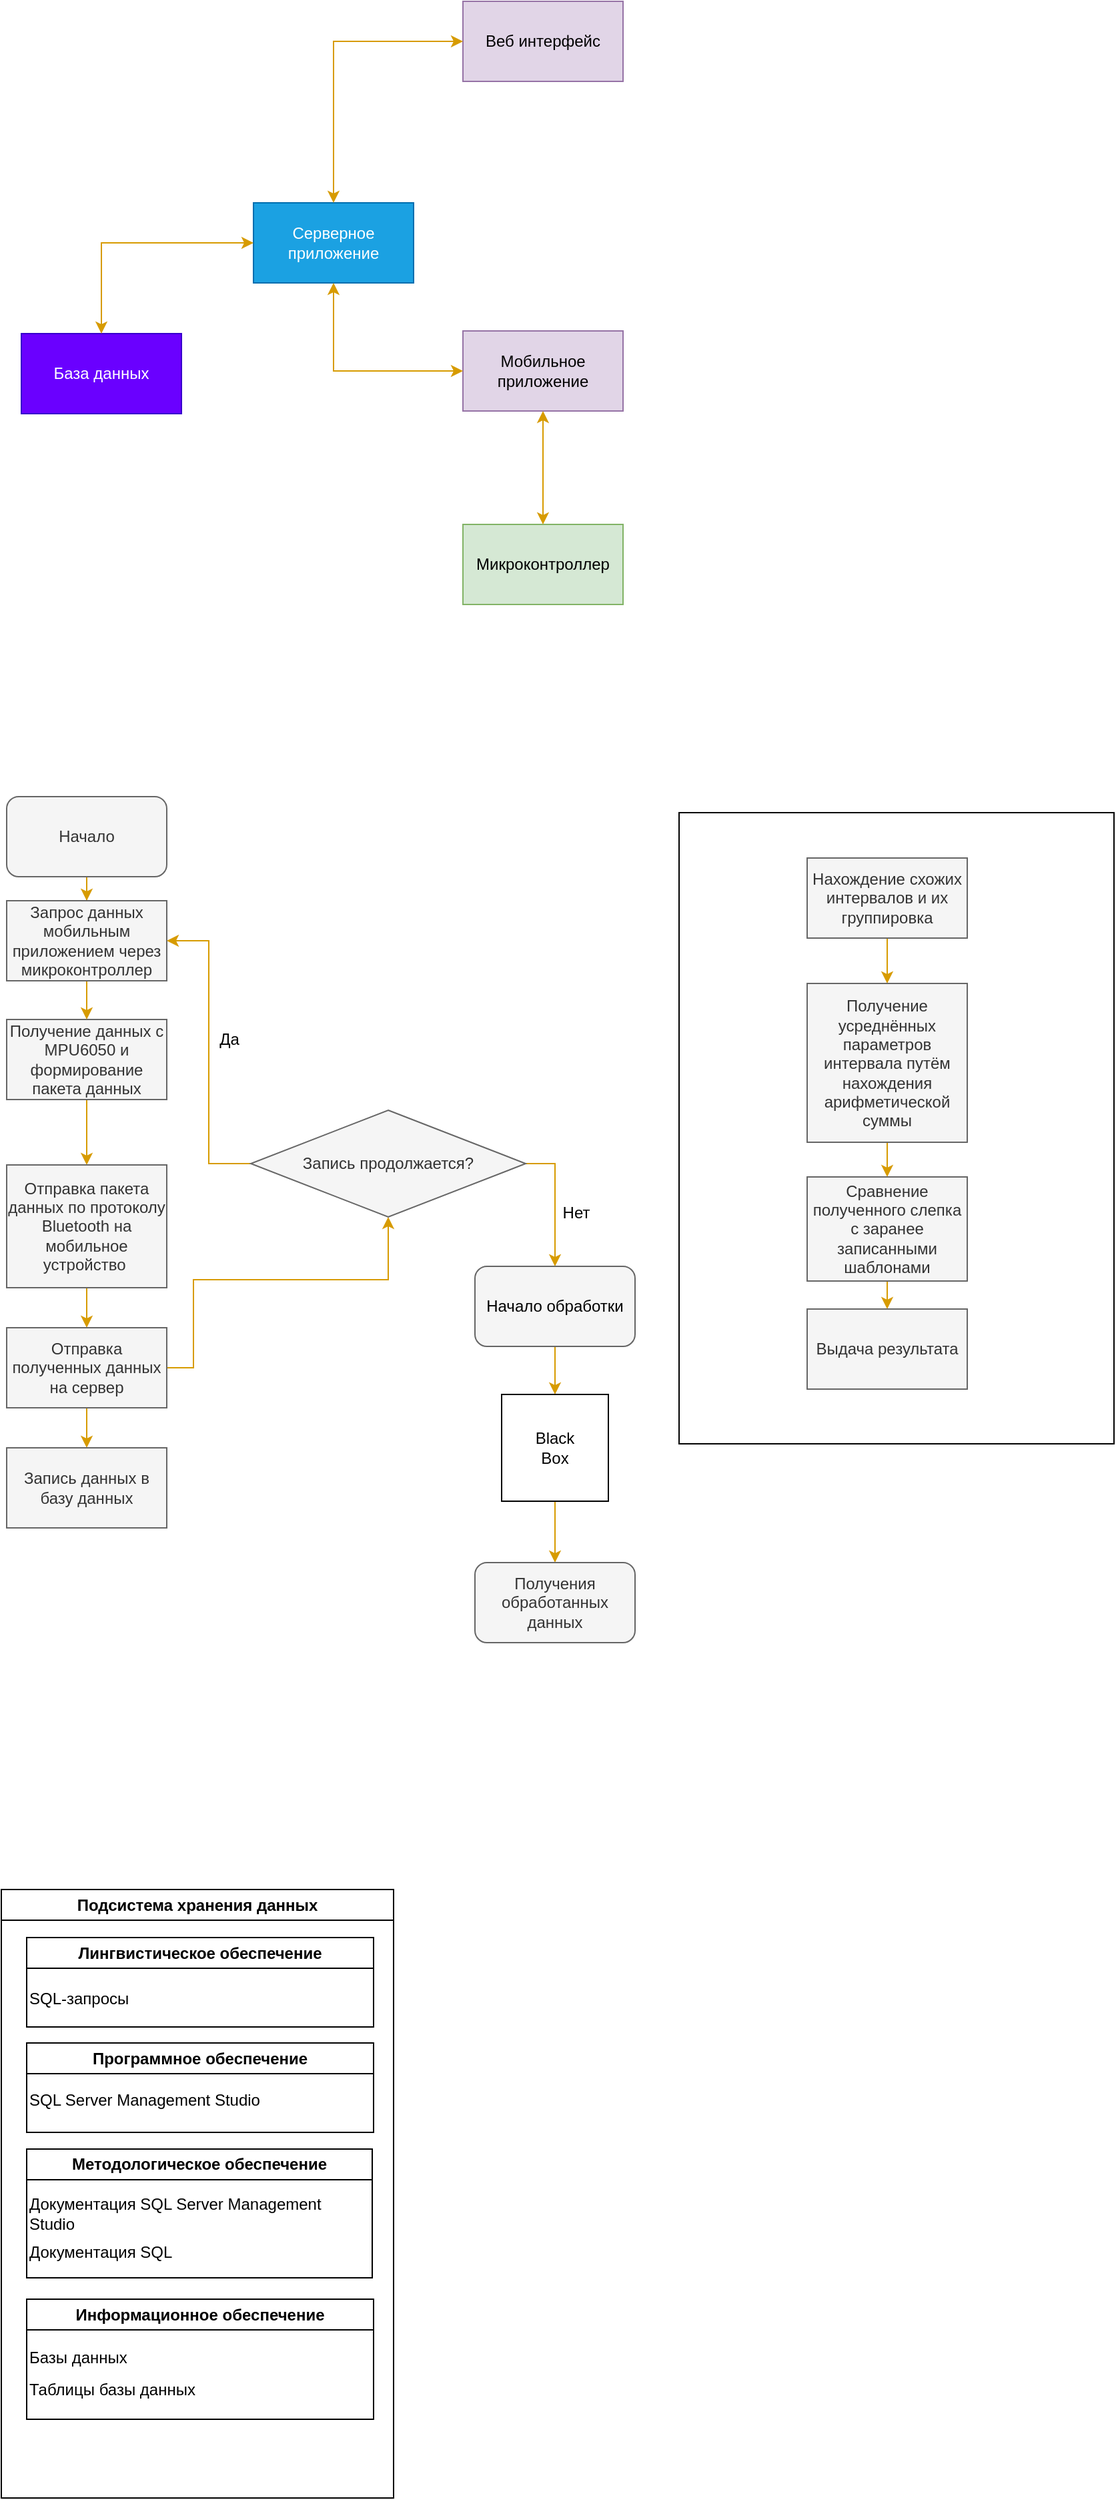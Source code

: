 <mxfile version="22.1.2" type="github">
  <diagram name="Страница 1" id="ufSTGprs4LsOGQLuZF8g">
    <mxGraphModel dx="1366" dy="754" grid="0" gridSize="10" guides="1" tooltips="1" connect="1" arrows="1" fold="1" page="1" pageScale="1" pageWidth="827" pageHeight="1169" background="#ffffff" math="0" shadow="0">
      <root>
        <mxCell id="0" />
        <mxCell id="1" parent="0" />
        <mxCell id="TqyM-eb_YKYfIrLDZzXM-1" value="База данных" style="rounded=0;whiteSpace=wrap;html=1;fillColor=#6a00ff;fontColor=#ffffff;strokeColor=#3700CC;" parent="1" vertex="1">
          <mxGeometry x="142" y="352" width="120" height="60" as="geometry" />
        </mxCell>
        <mxCell id="TqyM-eb_YKYfIrLDZzXM-2" value="Серверное приложение" style="rounded=0;whiteSpace=wrap;html=1;fillColor=#1ba1e2;fontColor=#ffffff;strokeColor=#006EAF;" parent="1" vertex="1">
          <mxGeometry x="316" y="254" width="120" height="60" as="geometry" />
        </mxCell>
        <mxCell id="TqyM-eb_YKYfIrLDZzXM-4" value="" style="endArrow=classic;startArrow=classic;html=1;rounded=0;entryX=0;entryY=0.5;entryDx=0;entryDy=0;exitX=0.5;exitY=0;exitDx=0;exitDy=0;fillColor=#ffe6cc;strokeColor=#d79b00;" parent="1" source="TqyM-eb_YKYfIrLDZzXM-1" target="TqyM-eb_YKYfIrLDZzXM-2" edge="1">
          <mxGeometry width="50" height="50" relative="1" as="geometry">
            <mxPoint x="148" y="304" as="sourcePoint" />
            <mxPoint x="198" y="254" as="targetPoint" />
            <Array as="points">
              <mxPoint x="202" y="284" />
            </Array>
          </mxGeometry>
        </mxCell>
        <mxCell id="TqyM-eb_YKYfIrLDZzXM-5" value="&lt;font color=&quot;#000000&quot;&gt;Веб интерфейс&lt;/font&gt;" style="rounded=0;whiteSpace=wrap;html=1;fillColor=#e1d5e7;strokeColor=#9673a6;" parent="1" vertex="1">
          <mxGeometry x="473" y="103" width="120" height="60" as="geometry" />
        </mxCell>
        <mxCell id="TqyM-eb_YKYfIrLDZzXM-6" value="&lt;font color=&quot;#000000&quot;&gt;Мобильное приложение&lt;/font&gt;" style="rounded=0;whiteSpace=wrap;html=1;fillColor=#e1d5e7;strokeColor=#9673a6;" parent="1" vertex="1">
          <mxGeometry x="473" y="350" width="120" height="60" as="geometry" />
        </mxCell>
        <mxCell id="TqyM-eb_YKYfIrLDZzXM-7" value="" style="endArrow=classic;startArrow=classic;html=1;rounded=0;entryX=0;entryY=0.5;entryDx=0;entryDy=0;exitX=0.5;exitY=0;exitDx=0;exitDy=0;fillColor=#ffe6cc;strokeColor=#d79b00;" parent="1" source="TqyM-eb_YKYfIrLDZzXM-2" target="TqyM-eb_YKYfIrLDZzXM-5" edge="1">
          <mxGeometry width="50" height="50" relative="1" as="geometry">
            <mxPoint x="291" y="154" as="sourcePoint" />
            <mxPoint x="405" y="86" as="targetPoint" />
            <Array as="points">
              <mxPoint x="376" y="133" />
            </Array>
          </mxGeometry>
        </mxCell>
        <mxCell id="TqyM-eb_YKYfIrLDZzXM-8" value="" style="endArrow=classic;startArrow=classic;html=1;rounded=0;entryX=0;entryY=0.5;entryDx=0;entryDy=0;exitX=0.5;exitY=1;exitDx=0;exitDy=0;fillColor=#ffe6cc;strokeColor=#d79b00;" parent="1" source="TqyM-eb_YKYfIrLDZzXM-2" target="TqyM-eb_YKYfIrLDZzXM-6" edge="1">
          <mxGeometry width="50" height="50" relative="1" as="geometry">
            <mxPoint x="338" y="480" as="sourcePoint" />
            <mxPoint x="452" y="412" as="targetPoint" />
            <Array as="points">
              <mxPoint x="376" y="380" />
            </Array>
          </mxGeometry>
        </mxCell>
        <mxCell id="TqyM-eb_YKYfIrLDZzXM-9" value="&lt;font color=&quot;#000000&quot;&gt;Микроконтроллер&lt;/font&gt;" style="rounded=0;whiteSpace=wrap;html=1;fillColor=#d5e8d4;strokeColor=#82b366;" parent="1" vertex="1">
          <mxGeometry x="473" y="495" width="120" height="60" as="geometry" />
        </mxCell>
        <mxCell id="TqyM-eb_YKYfIrLDZzXM-10" value="" style="endArrow=classic;startArrow=classic;html=1;rounded=0;entryX=0.5;entryY=0;entryDx=0;entryDy=0;exitX=0.5;exitY=1;exitDx=0;exitDy=0;fillColor=#ffe6cc;strokeColor=#d79b00;" parent="1" source="TqyM-eb_YKYfIrLDZzXM-6" target="TqyM-eb_YKYfIrLDZzXM-9" edge="1">
          <mxGeometry width="50" height="50" relative="1" as="geometry">
            <mxPoint x="352" y="412" as="sourcePoint" />
            <mxPoint x="449" y="478" as="targetPoint" />
            <Array as="points" />
          </mxGeometry>
        </mxCell>
        <mxCell id="neSAhUED0i6eufJRZgeh-4" style="edgeStyle=orthogonalEdgeStyle;rounded=0;orthogonalLoop=1;jettySize=auto;html=1;entryX=0.5;entryY=0;entryDx=0;entryDy=0;fillColor=#ffe6cc;strokeColor=#d79b00;" parent="1" source="neSAhUED0i6eufJRZgeh-1" target="neSAhUED0i6eufJRZgeh-10" edge="1">
          <mxGeometry relative="1" as="geometry" />
        </mxCell>
        <mxCell id="neSAhUED0i6eufJRZgeh-1" value="Начало" style="rounded=1;whiteSpace=wrap;html=1;fillColor=#f5f5f5;fontColor=#333333;strokeColor=#666666;" parent="1" vertex="1">
          <mxGeometry x="131" y="699" width="120" height="60" as="geometry" />
        </mxCell>
        <mxCell id="neSAhUED0i6eufJRZgeh-5" style="edgeStyle=orthogonalEdgeStyle;rounded=0;orthogonalLoop=1;jettySize=auto;html=1;fillColor=#ffe6cc;strokeColor=#d79b00;" parent="1" source="neSAhUED0i6eufJRZgeh-2" target="neSAhUED0i6eufJRZgeh-3" edge="1">
          <mxGeometry relative="1" as="geometry" />
        </mxCell>
        <mxCell id="neSAhUED0i6eufJRZgeh-2" value="Получение данных с MPU6050 и формирование пакета данных" style="rounded=0;whiteSpace=wrap;html=1;fillColor=#f5f5f5;fontColor=#333333;strokeColor=#666666;" parent="1" vertex="1">
          <mxGeometry x="131" y="866" width="120" height="60" as="geometry" />
        </mxCell>
        <mxCell id="neSAhUED0i6eufJRZgeh-7" style="edgeStyle=orthogonalEdgeStyle;rounded=0;orthogonalLoop=1;jettySize=auto;html=1;entryX=0.5;entryY=0;entryDx=0;entryDy=0;fillColor=#ffe6cc;strokeColor=#d79b00;" parent="1" source="neSAhUED0i6eufJRZgeh-3" target="neSAhUED0i6eufJRZgeh-6" edge="1">
          <mxGeometry relative="1" as="geometry" />
        </mxCell>
        <mxCell id="neSAhUED0i6eufJRZgeh-3" value="Отправка пакета данных по протоколу Bluetooth на мобильное устройство&amp;nbsp;" style="rounded=0;whiteSpace=wrap;html=1;fillColor=#f5f5f5;fontColor=#333333;strokeColor=#666666;" parent="1" vertex="1">
          <mxGeometry x="131" y="975" width="120" height="92" as="geometry" />
        </mxCell>
        <mxCell id="neSAhUED0i6eufJRZgeh-9" style="edgeStyle=orthogonalEdgeStyle;rounded=0;orthogonalLoop=1;jettySize=auto;html=1;entryX=0.5;entryY=0;entryDx=0;entryDy=0;fillColor=#ffe6cc;strokeColor=#d79b00;" parent="1" source="neSAhUED0i6eufJRZgeh-6" target="neSAhUED0i6eufJRZgeh-8" edge="1">
          <mxGeometry relative="1" as="geometry" />
        </mxCell>
        <mxCell id="neSAhUED0i6eufJRZgeh-12" style="edgeStyle=orthogonalEdgeStyle;rounded=0;orthogonalLoop=1;jettySize=auto;html=1;entryX=0.5;entryY=1;entryDx=0;entryDy=0;fillColor=#ffe6cc;strokeColor=#d79b00;" parent="1" source="neSAhUED0i6eufJRZgeh-6" target="neSAhUED0i6eufJRZgeh-13" edge="1">
          <mxGeometry relative="1" as="geometry">
            <Array as="points">
              <mxPoint x="271" y="1127" />
              <mxPoint x="271" y="1061" />
              <mxPoint x="417" y="1061" />
            </Array>
          </mxGeometry>
        </mxCell>
        <mxCell id="neSAhUED0i6eufJRZgeh-6" value="Отправка полученных данных на сервер" style="rounded=0;whiteSpace=wrap;html=1;fillColor=#f5f5f5;fontColor=#333333;strokeColor=#666666;" parent="1" vertex="1">
          <mxGeometry x="131" y="1097" width="120" height="60" as="geometry" />
        </mxCell>
        <mxCell id="neSAhUED0i6eufJRZgeh-8" value="Запись данных в базу данных" style="rounded=0;whiteSpace=wrap;html=1;fillColor=#f5f5f5;fontColor=#333333;strokeColor=#666666;" parent="1" vertex="1">
          <mxGeometry x="131" y="1187" width="120" height="60" as="geometry" />
        </mxCell>
        <mxCell id="neSAhUED0i6eufJRZgeh-11" style="edgeStyle=orthogonalEdgeStyle;rounded=0;orthogonalLoop=1;jettySize=auto;html=1;entryX=0.5;entryY=0;entryDx=0;entryDy=0;fillColor=#ffe6cc;strokeColor=#d79b00;" parent="1" source="neSAhUED0i6eufJRZgeh-10" target="neSAhUED0i6eufJRZgeh-2" edge="1">
          <mxGeometry relative="1" as="geometry" />
        </mxCell>
        <mxCell id="neSAhUED0i6eufJRZgeh-10" value="Запрос данных мобильным приложением через микроконтроллер" style="rounded=0;whiteSpace=wrap;html=1;fillColor=#f5f5f5;fontColor=#333333;strokeColor=#666666;" parent="1" vertex="1">
          <mxGeometry x="131" y="777" width="120" height="60" as="geometry" />
        </mxCell>
        <mxCell id="neSAhUED0i6eufJRZgeh-14" style="edgeStyle=orthogonalEdgeStyle;rounded=0;orthogonalLoop=1;jettySize=auto;html=1;entryX=1;entryY=0.5;entryDx=0;entryDy=0;fillColor=#ffe6cc;strokeColor=#d79b00;" parent="1" source="neSAhUED0i6eufJRZgeh-13" target="neSAhUED0i6eufJRZgeh-10" edge="1">
          <mxGeometry relative="1" as="geometry" />
        </mxCell>
        <mxCell id="neSAhUED0i6eufJRZgeh-18" style="edgeStyle=orthogonalEdgeStyle;rounded=0;orthogonalLoop=1;jettySize=auto;html=1;fillColor=#ffe6cc;strokeColor=#d79b00;entryX=0.5;entryY=0;entryDx=0;entryDy=0;" parent="1" source="neSAhUED0i6eufJRZgeh-13" target="neSAhUED0i6eufJRZgeh-17" edge="1">
          <mxGeometry relative="1" as="geometry">
            <mxPoint x="516" y="1026" as="targetPoint" />
            <Array as="points">
              <mxPoint x="542" y="974" />
            </Array>
          </mxGeometry>
        </mxCell>
        <mxCell id="neSAhUED0i6eufJRZgeh-13" value="Запись продолжается?" style="rhombus;whiteSpace=wrap;html=1;fillColor=#f5f5f5;fontColor=#333333;strokeColor=#666666;" parent="1" vertex="1">
          <mxGeometry x="314" y="934" width="206" height="80" as="geometry" />
        </mxCell>
        <mxCell id="neSAhUED0i6eufJRZgeh-15" value="&lt;font color=&quot;#000000&quot;&gt;Нет&lt;/font&gt;" style="text;html=1;strokeColor=none;fillColor=none;align=center;verticalAlign=middle;whiteSpace=wrap;rounded=0;" parent="1" vertex="1">
          <mxGeometry x="528" y="996" width="60" height="30" as="geometry" />
        </mxCell>
        <mxCell id="neSAhUED0i6eufJRZgeh-16" value="&lt;font color=&quot;#000000&quot;&gt;Да&lt;/font&gt;" style="text;html=1;strokeColor=none;fillColor=none;align=center;verticalAlign=middle;whiteSpace=wrap;rounded=0;" parent="1" vertex="1">
          <mxGeometry x="268" y="866" width="60" height="30" as="geometry" />
        </mxCell>
        <mxCell id="neSAhUED0i6eufJRZgeh-19" style="edgeStyle=orthogonalEdgeStyle;rounded=0;orthogonalLoop=1;jettySize=auto;html=1;fillColor=#ffe6cc;strokeColor=#d79b00;" parent="1" source="neSAhUED0i6eufJRZgeh-17" target="neSAhUED0i6eufJRZgeh-20" edge="1">
          <mxGeometry relative="1" as="geometry">
            <mxPoint x="542" y="1187.5" as="targetPoint" />
          </mxGeometry>
        </mxCell>
        <mxCell id="neSAhUED0i6eufJRZgeh-17" value="&lt;font color=&quot;#000000&quot;&gt;Начало обработки&lt;/font&gt;" style="rounded=1;whiteSpace=wrap;html=1;fillColor=#f5f5f5;fontColor=#333333;strokeColor=#666666;" parent="1" vertex="1">
          <mxGeometry x="482" y="1051" width="120" height="60" as="geometry" />
        </mxCell>
        <mxCell id="neSAhUED0i6eufJRZgeh-21" style="edgeStyle=orthogonalEdgeStyle;rounded=0;orthogonalLoop=1;jettySize=auto;html=1;fillColor=#ffe6cc;strokeColor=#d79b00;entryX=0.5;entryY=0;entryDx=0;entryDy=0;" parent="1" source="neSAhUED0i6eufJRZgeh-20" target="neSAhUED0i6eufJRZgeh-22" edge="1">
          <mxGeometry relative="1" as="geometry">
            <mxPoint x="542.0" y="1265.455" as="targetPoint" />
          </mxGeometry>
        </mxCell>
        <mxCell id="neSAhUED0i6eufJRZgeh-20" value="Black&lt;br&gt;Box" style="whiteSpace=wrap;html=1;aspect=fixed;" parent="1" vertex="1">
          <mxGeometry x="502" y="1147" width="80" height="80" as="geometry" />
        </mxCell>
        <mxCell id="neSAhUED0i6eufJRZgeh-22" value="Получения обработанных данных" style="rounded=1;whiteSpace=wrap;html=1;fillColor=#f5f5f5;fontColor=#333333;strokeColor=#666666;" parent="1" vertex="1">
          <mxGeometry x="482" y="1273" width="120" height="60" as="geometry" />
        </mxCell>
        <mxCell id="neSAhUED0i6eufJRZgeh-25" value="" style="rounded=0;whiteSpace=wrap;html=1;" parent="1" vertex="1">
          <mxGeometry x="635" y="711" width="326" height="473" as="geometry" />
        </mxCell>
        <mxCell id="neSAhUED0i6eufJRZgeh-28" style="edgeStyle=orthogonalEdgeStyle;rounded=0;orthogonalLoop=1;jettySize=auto;html=1;entryX=0.5;entryY=0;entryDx=0;entryDy=0;fillColor=#ffe6cc;strokeColor=#d79b00;" parent="1" source="neSAhUED0i6eufJRZgeh-26" target="neSAhUED0i6eufJRZgeh-27" edge="1">
          <mxGeometry relative="1" as="geometry" />
        </mxCell>
        <mxCell id="neSAhUED0i6eufJRZgeh-26" value="Нахождение схожих интервалов и их группировка" style="rounded=0;whiteSpace=wrap;html=1;fillColor=#f5f5f5;fontColor=#333333;strokeColor=#666666;" parent="1" vertex="1">
          <mxGeometry x="731" y="745" width="120" height="60" as="geometry" />
        </mxCell>
        <mxCell id="neSAhUED0i6eufJRZgeh-30" style="edgeStyle=orthogonalEdgeStyle;rounded=0;orthogonalLoop=1;jettySize=auto;html=1;entryX=0.5;entryY=0;entryDx=0;entryDy=0;fillColor=#ffe6cc;strokeColor=#d79b00;" parent="1" source="neSAhUED0i6eufJRZgeh-27" target="neSAhUED0i6eufJRZgeh-29" edge="1">
          <mxGeometry relative="1" as="geometry" />
        </mxCell>
        <mxCell id="neSAhUED0i6eufJRZgeh-27" value="Получение усреднённых параметров интервала путём нахождения арифметической суммы" style="rounded=0;whiteSpace=wrap;html=1;fillColor=#f5f5f5;fontColor=#333333;strokeColor=#666666;" parent="1" vertex="1">
          <mxGeometry x="731" y="839" width="120" height="119" as="geometry" />
        </mxCell>
        <mxCell id="neSAhUED0i6eufJRZgeh-32" style="edgeStyle=orthogonalEdgeStyle;rounded=0;orthogonalLoop=1;jettySize=auto;html=1;entryX=0.5;entryY=0;entryDx=0;entryDy=0;fillColor=#ffe6cc;strokeColor=#d79b00;" parent="1" source="neSAhUED0i6eufJRZgeh-29" target="neSAhUED0i6eufJRZgeh-31" edge="1">
          <mxGeometry relative="1" as="geometry" />
        </mxCell>
        <mxCell id="neSAhUED0i6eufJRZgeh-29" value="Сравнение полученного слепка с заранее записанными шаблонами" style="rounded=0;whiteSpace=wrap;html=1;fillColor=#f5f5f5;fontColor=#333333;strokeColor=#666666;" parent="1" vertex="1">
          <mxGeometry x="731" y="984" width="120" height="78" as="geometry" />
        </mxCell>
        <mxCell id="neSAhUED0i6eufJRZgeh-31" value="Выдача результата" style="rounded=0;whiteSpace=wrap;html=1;fillColor=#f5f5f5;fontColor=#333333;strokeColor=#666666;" parent="1" vertex="1">
          <mxGeometry x="731" y="1083" width="120" height="60" as="geometry" />
        </mxCell>
        <mxCell id="nKgSE3EkpWKNaFI7mvdM-1" value="Подсистема хранения данных" style="swimlane;whiteSpace=wrap;html=1;" vertex="1" parent="1">
          <mxGeometry x="127" y="1518" width="294" height="456" as="geometry" />
        </mxCell>
        <mxCell id="nKgSE3EkpWKNaFI7mvdM-2" value="Лингвистическое обеспечение" style="swimlane;whiteSpace=wrap;html=1;" vertex="1" parent="nKgSE3EkpWKNaFI7mvdM-1">
          <mxGeometry x="19" y="36" width="260" height="67" as="geometry" />
        </mxCell>
        <mxCell id="nKgSE3EkpWKNaFI7mvdM-3" value="SQL-запросы" style="text;html=1;align=left;verticalAlign=middle;resizable=0;points=[];autosize=1;strokeColor=none;fillColor=none;" vertex="1" parent="nKgSE3EkpWKNaFI7mvdM-2">
          <mxGeometry y="33" width="93" height="26" as="geometry" />
        </mxCell>
        <mxCell id="nKgSE3EkpWKNaFI7mvdM-4" value="Программное обеспечение" style="swimlane;whiteSpace=wrap;html=1;" vertex="1" parent="nKgSE3EkpWKNaFI7mvdM-1">
          <mxGeometry x="19" y="115" width="260" height="67" as="geometry" />
        </mxCell>
        <mxCell id="nKgSE3EkpWKNaFI7mvdM-5" value="SQL Server Management Studio" style="text;html=1;align=left;verticalAlign=middle;resizable=0;points=[];autosize=1;strokeColor=none;fillColor=none;" vertex="1" parent="nKgSE3EkpWKNaFI7mvdM-4">
          <mxGeometry y="30" width="191" height="26" as="geometry" />
        </mxCell>
        <mxCell id="nKgSE3EkpWKNaFI7mvdM-6" value="Методологическое обеспечение" style="swimlane;whiteSpace=wrap;html=1;" vertex="1" parent="nKgSE3EkpWKNaFI7mvdM-1">
          <mxGeometry x="19" y="194.5" width="259" height="96.5" as="geometry" />
        </mxCell>
        <mxCell id="nKgSE3EkpWKNaFI7mvdM-7" value="Документация&amp;nbsp;SQL Server Management &lt;br&gt;Studio" style="text;html=1;align=left;verticalAlign=middle;resizable=0;points=[];autosize=1;strokeColor=none;fillColor=none;" vertex="1" parent="nKgSE3EkpWKNaFI7mvdM-6">
          <mxGeometry y="27.75" width="237" height="41" as="geometry" />
        </mxCell>
        <mxCell id="nKgSE3EkpWKNaFI7mvdM-8" value="Документация&amp;nbsp;SQL" style="text;html=1;align=left;verticalAlign=middle;resizable=0;points=[];autosize=1;strokeColor=none;fillColor=none;" vertex="1" parent="nKgSE3EkpWKNaFI7mvdM-6">
          <mxGeometry y="64.5" width="125" height="26" as="geometry" />
        </mxCell>
        <mxCell id="nKgSE3EkpWKNaFI7mvdM-9" value="Информационное обеспечение" style="swimlane;whiteSpace=wrap;html=1;" vertex="1" parent="nKgSE3EkpWKNaFI7mvdM-1">
          <mxGeometry x="19" y="307" width="260" height="90" as="geometry" />
        </mxCell>
        <mxCell id="nKgSE3EkpWKNaFI7mvdM-10" value="Базы данных" style="text;html=1;align=left;verticalAlign=middle;resizable=0;points=[];autosize=1;strokeColor=none;fillColor=none;" vertex="1" parent="nKgSE3EkpWKNaFI7mvdM-9">
          <mxGeometry x="-0.5" y="31" width="91" height="26" as="geometry" />
        </mxCell>
        <mxCell id="nKgSE3EkpWKNaFI7mvdM-11" value="Таблицы базы данных" style="text;html=1;strokeColor=none;fillColor=none;align=left;verticalAlign=middle;whiteSpace=wrap;rounded=0;" vertex="1" parent="nKgSE3EkpWKNaFI7mvdM-9">
          <mxGeometry x="-0.5" y="53" width="179.5" height="30" as="geometry" />
        </mxCell>
      </root>
    </mxGraphModel>
  </diagram>
</mxfile>
